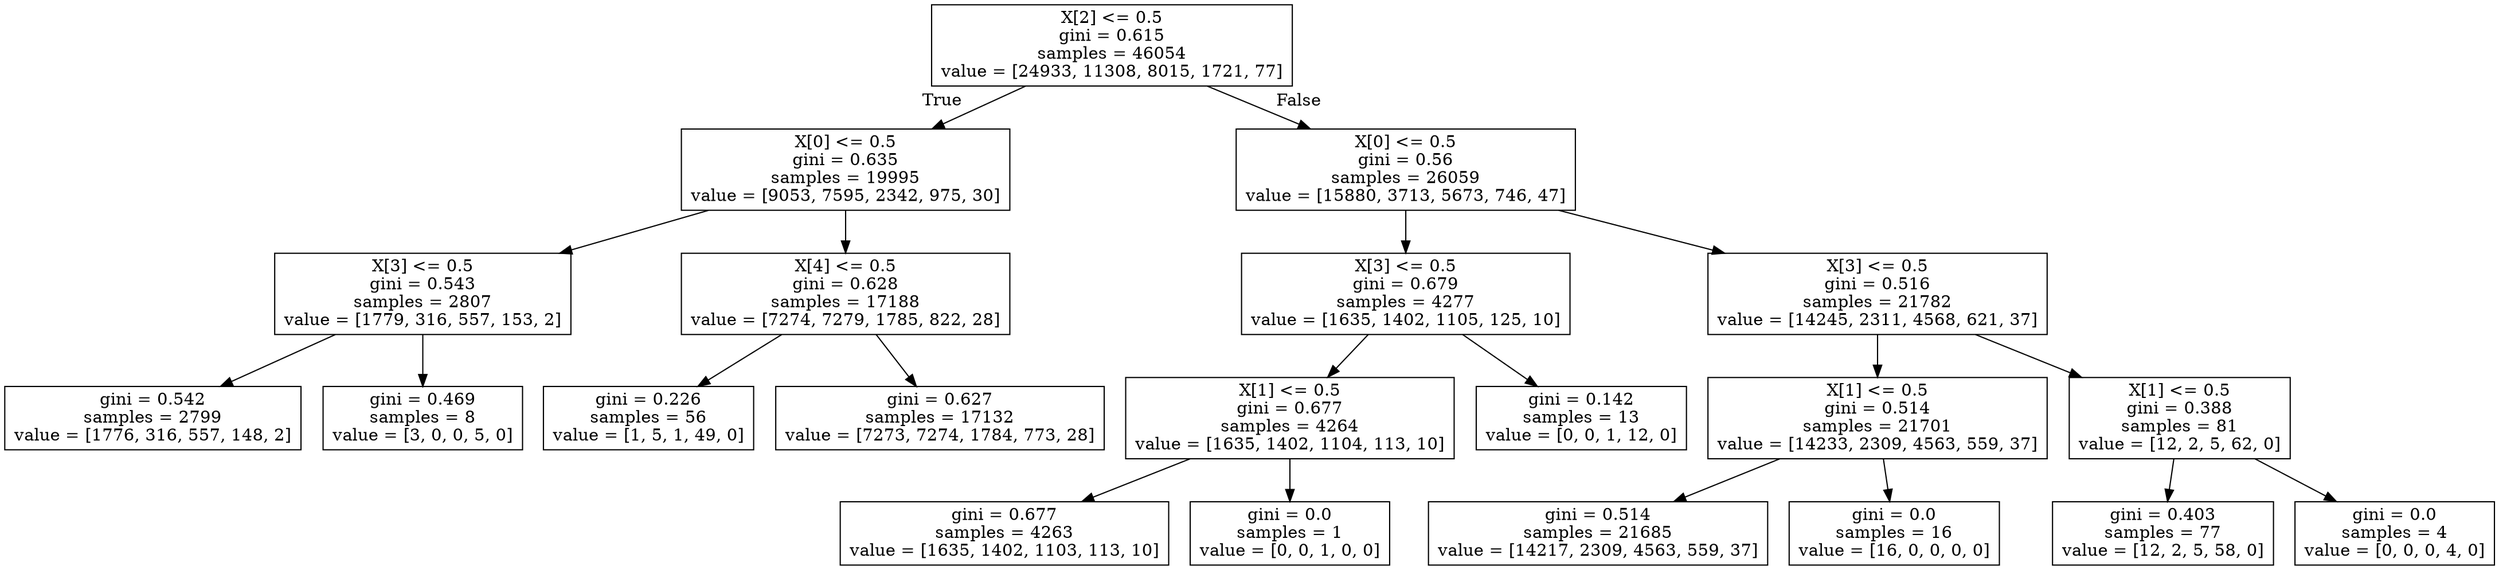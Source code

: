 digraph Tree {
node [shape=box] ;
0 [label="X[2] <= 0.5\ngini = 0.615\nsamples = 46054\nvalue = [24933, 11308, 8015, 1721, 77]"] ;
1 [label="X[0] <= 0.5\ngini = 0.635\nsamples = 19995\nvalue = [9053, 7595, 2342, 975, 30]"] ;
0 -> 1 [labeldistance=2.5, labelangle=45, headlabel="True"] ;
2 [label="X[3] <= 0.5\ngini = 0.543\nsamples = 2807\nvalue = [1779, 316, 557, 153, 2]"] ;
1 -> 2 ;
3 [label="gini = 0.542\nsamples = 2799\nvalue = [1776, 316, 557, 148, 2]"] ;
2 -> 3 ;
4 [label="gini = 0.469\nsamples = 8\nvalue = [3, 0, 0, 5, 0]"] ;
2 -> 4 ;
5 [label="X[4] <= 0.5\ngini = 0.628\nsamples = 17188\nvalue = [7274, 7279, 1785, 822, 28]"] ;
1 -> 5 ;
6 [label="gini = 0.226\nsamples = 56\nvalue = [1, 5, 1, 49, 0]"] ;
5 -> 6 ;
7 [label="gini = 0.627\nsamples = 17132\nvalue = [7273, 7274, 1784, 773, 28]"] ;
5 -> 7 ;
8 [label="X[0] <= 0.5\ngini = 0.56\nsamples = 26059\nvalue = [15880, 3713, 5673, 746, 47]"] ;
0 -> 8 [labeldistance=2.5, labelangle=-45, headlabel="False"] ;
9 [label="X[3] <= 0.5\ngini = 0.679\nsamples = 4277\nvalue = [1635, 1402, 1105, 125, 10]"] ;
8 -> 9 ;
10 [label="X[1] <= 0.5\ngini = 0.677\nsamples = 4264\nvalue = [1635, 1402, 1104, 113, 10]"] ;
9 -> 10 ;
11 [label="gini = 0.677\nsamples = 4263\nvalue = [1635, 1402, 1103, 113, 10]"] ;
10 -> 11 ;
12 [label="gini = 0.0\nsamples = 1\nvalue = [0, 0, 1, 0, 0]"] ;
10 -> 12 ;
13 [label="gini = 0.142\nsamples = 13\nvalue = [0, 0, 1, 12, 0]"] ;
9 -> 13 ;
14 [label="X[3] <= 0.5\ngini = 0.516\nsamples = 21782\nvalue = [14245, 2311, 4568, 621, 37]"] ;
8 -> 14 ;
15 [label="X[1] <= 0.5\ngini = 0.514\nsamples = 21701\nvalue = [14233, 2309, 4563, 559, 37]"] ;
14 -> 15 ;
16 [label="gini = 0.514\nsamples = 21685\nvalue = [14217, 2309, 4563, 559, 37]"] ;
15 -> 16 ;
17 [label="gini = 0.0\nsamples = 16\nvalue = [16, 0, 0, 0, 0]"] ;
15 -> 17 ;
18 [label="X[1] <= 0.5\ngini = 0.388\nsamples = 81\nvalue = [12, 2, 5, 62, 0]"] ;
14 -> 18 ;
19 [label="gini = 0.403\nsamples = 77\nvalue = [12, 2, 5, 58, 0]"] ;
18 -> 19 ;
20 [label="gini = 0.0\nsamples = 4\nvalue = [0, 0, 0, 4, 0]"] ;
18 -> 20 ;
}